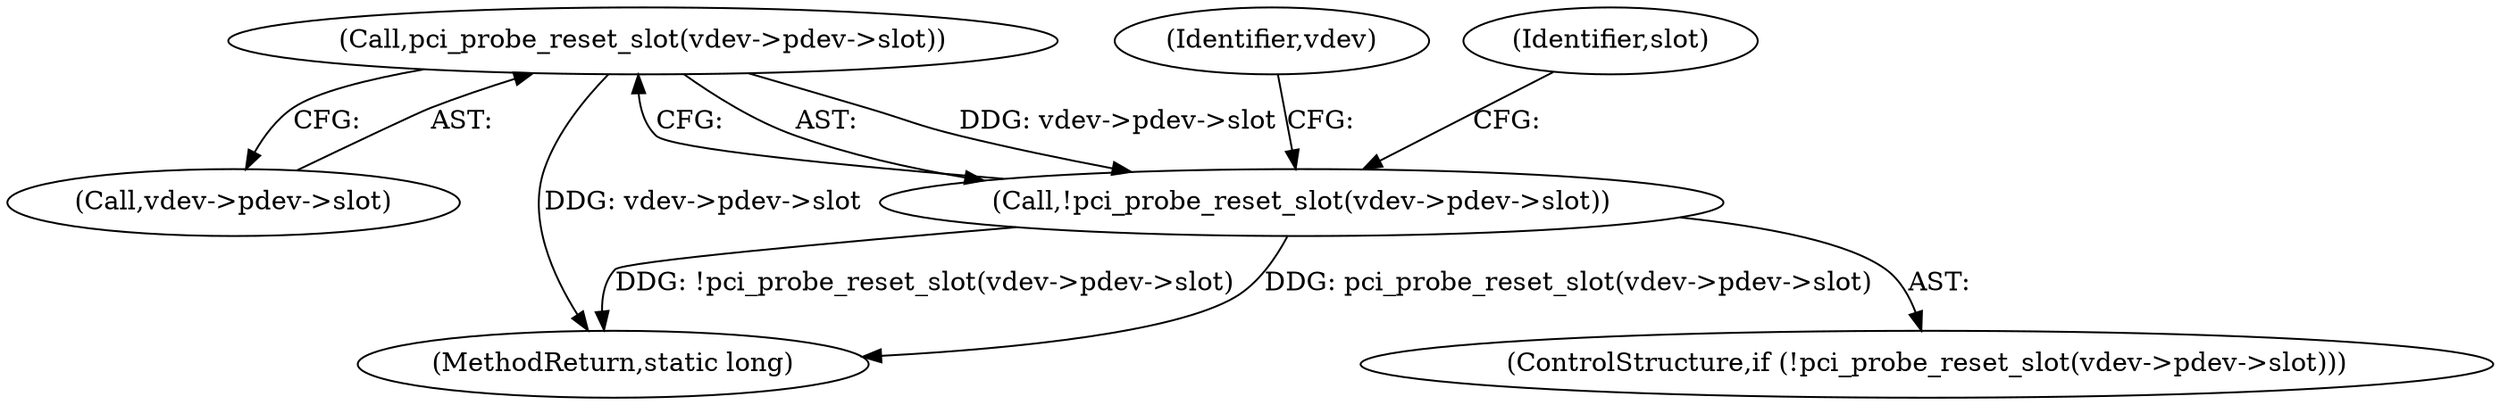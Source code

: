 digraph "0_linux_05692d7005a364add85c6e25a6c4447ce08f913a@pointer" {
"1000945" [label="(Call,pci_probe_reset_slot(vdev->pdev->slot))"];
"1000944" [label="(Call,!pci_probe_reset_slot(vdev->pdev->slot))"];
"1000944" [label="(Call,!pci_probe_reset_slot(vdev->pdev->slot))"];
"1000946" [label="(Call,vdev->pdev->slot)"];
"1000943" [label="(ControlStructure,if (!pci_probe_reset_slot(vdev->pdev->slot)))"];
"1001380" [label="(MethodReturn,static long)"];
"1000959" [label="(Identifier,vdev)"];
"1000945" [label="(Call,pci_probe_reset_slot(vdev->pdev->slot))"];
"1000952" [label="(Identifier,slot)"];
"1000945" -> "1000944"  [label="AST: "];
"1000945" -> "1000946"  [label="CFG: "];
"1000946" -> "1000945"  [label="AST: "];
"1000944" -> "1000945"  [label="CFG: "];
"1000945" -> "1001380"  [label="DDG: vdev->pdev->slot"];
"1000945" -> "1000944"  [label="DDG: vdev->pdev->slot"];
"1000944" -> "1000943"  [label="AST: "];
"1000952" -> "1000944"  [label="CFG: "];
"1000959" -> "1000944"  [label="CFG: "];
"1000944" -> "1001380"  [label="DDG: !pci_probe_reset_slot(vdev->pdev->slot)"];
"1000944" -> "1001380"  [label="DDG: pci_probe_reset_slot(vdev->pdev->slot)"];
}
